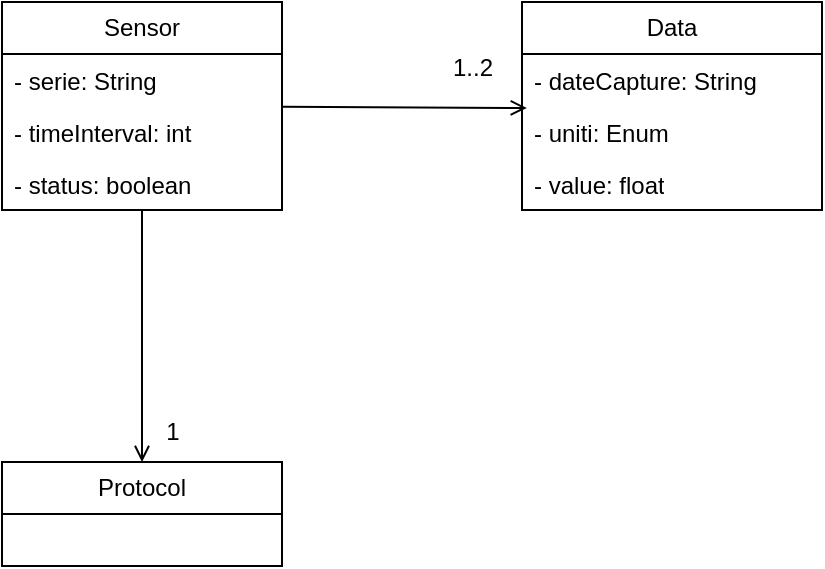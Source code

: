 <mxfile version="24.4.6" type="device" pages="3">
  <diagram name="Dominio" id="xJ_MT0gq0PF-rE7TgY-N">
    <mxGraphModel dx="637" dy="376" grid="1" gridSize="10" guides="1" tooltips="1" connect="1" arrows="1" fold="1" page="1" pageScale="1" pageWidth="827" pageHeight="1169" math="0" shadow="0">
      <root>
        <mxCell id="0" />
        <mxCell id="1" parent="0" />
        <mxCell id="TQ5ZfLsz_dI8CPWpoYtN-16" style="rounded=0;orthogonalLoop=1;jettySize=auto;html=1;entryX=0.016;entryY=1.038;entryDx=0;entryDy=0;entryPerimeter=0;endArrow=open;endFill=0;" parent="1" source="TQ5ZfLsz_dI8CPWpoYtN-1" target="TQ5ZfLsz_dI8CPWpoYtN-10" edge="1">
          <mxGeometry relative="1" as="geometry">
            <mxPoint x="550" y="542" as="targetPoint" />
          </mxGeometry>
        </mxCell>
        <mxCell id="TQ5ZfLsz_dI8CPWpoYtN-17" style="edgeStyle=orthogonalEdgeStyle;rounded=0;orthogonalLoop=1;jettySize=auto;html=1;endArrow=open;endFill=0;" parent="1" source="TQ5ZfLsz_dI8CPWpoYtN-1" target="TQ5ZfLsz_dI8CPWpoYtN-5" edge="1">
          <mxGeometry relative="1" as="geometry" />
        </mxCell>
        <mxCell id="TQ5ZfLsz_dI8CPWpoYtN-1" value="Sensor" style="swimlane;fontStyle=0;childLayout=stackLayout;horizontal=1;startSize=26;fillColor=none;horizontalStack=0;resizeParent=1;resizeParentMax=0;resizeLast=0;collapsible=1;marginBottom=0;whiteSpace=wrap;html=1;" parent="1" vertex="1">
          <mxGeometry x="300" y="490" width="140" height="104" as="geometry" />
        </mxCell>
        <mxCell id="TQ5ZfLsz_dI8CPWpoYtN-2" value="- serie: String" style="text;strokeColor=none;fillColor=none;align=left;verticalAlign=top;spacingLeft=4;spacingRight=4;overflow=hidden;rotatable=0;points=[[0,0.5],[1,0.5]];portConstraint=eastwest;whiteSpace=wrap;html=1;" parent="TQ5ZfLsz_dI8CPWpoYtN-1" vertex="1">
          <mxGeometry y="26" width="140" height="26" as="geometry" />
        </mxCell>
        <mxCell id="TQ5ZfLsz_dI8CPWpoYtN-3" value="- timeInterval: int" style="text;strokeColor=none;fillColor=none;align=left;verticalAlign=top;spacingLeft=4;spacingRight=4;overflow=hidden;rotatable=0;points=[[0,0.5],[1,0.5]];portConstraint=eastwest;whiteSpace=wrap;html=1;" parent="TQ5ZfLsz_dI8CPWpoYtN-1" vertex="1">
          <mxGeometry y="52" width="140" height="26" as="geometry" />
        </mxCell>
        <mxCell id="TQ5ZfLsz_dI8CPWpoYtN-4" value="- status: boolean" style="text;strokeColor=none;fillColor=none;align=left;verticalAlign=top;spacingLeft=4;spacingRight=4;overflow=hidden;rotatable=0;points=[[0,0.5],[1,0.5]];portConstraint=eastwest;whiteSpace=wrap;html=1;" parent="TQ5ZfLsz_dI8CPWpoYtN-1" vertex="1">
          <mxGeometry y="78" width="140" height="26" as="geometry" />
        </mxCell>
        <mxCell id="TQ5ZfLsz_dI8CPWpoYtN-5" value="Protocol" style="swimlane;fontStyle=0;childLayout=stackLayout;horizontal=1;startSize=26;fillColor=none;horizontalStack=0;resizeParent=1;resizeParentMax=0;resizeLast=0;collapsible=1;marginBottom=0;whiteSpace=wrap;html=1;" parent="1" vertex="1">
          <mxGeometry x="300" y="720" width="140" height="52" as="geometry" />
        </mxCell>
        <mxCell id="TQ5ZfLsz_dI8CPWpoYtN-9" value="Data" style="swimlane;fontStyle=0;childLayout=stackLayout;horizontal=1;startSize=26;fillColor=none;horizontalStack=0;resizeParent=1;resizeParentMax=0;resizeLast=0;collapsible=1;marginBottom=0;whiteSpace=wrap;html=1;" parent="1" vertex="1">
          <mxGeometry x="560" y="490" width="150" height="104" as="geometry" />
        </mxCell>
        <mxCell id="TQ5ZfLsz_dI8CPWpoYtN-10" value="- dateCapture: String" style="text;strokeColor=none;fillColor=none;align=left;verticalAlign=top;spacingLeft=4;spacingRight=4;overflow=hidden;rotatable=0;points=[[0,0.5],[1,0.5]];portConstraint=eastwest;whiteSpace=wrap;html=1;" parent="TQ5ZfLsz_dI8CPWpoYtN-9" vertex="1">
          <mxGeometry y="26" width="150" height="26" as="geometry" />
        </mxCell>
        <mxCell id="TQ5ZfLsz_dI8CPWpoYtN-14" value="- uniti: Enum" style="text;strokeColor=none;fillColor=none;align=left;verticalAlign=top;spacingLeft=4;spacingRight=4;overflow=hidden;rotatable=0;points=[[0,0.5],[1,0.5]];portConstraint=eastwest;whiteSpace=wrap;html=1;" parent="TQ5ZfLsz_dI8CPWpoYtN-9" vertex="1">
          <mxGeometry y="52" width="150" height="26" as="geometry" />
        </mxCell>
        <mxCell id="TQ5ZfLsz_dI8CPWpoYtN-15" value="- value: float" style="text;strokeColor=none;fillColor=none;align=left;verticalAlign=top;spacingLeft=4;spacingRight=4;overflow=hidden;rotatable=0;points=[[0,0.5],[1,0.5]];portConstraint=eastwest;whiteSpace=wrap;html=1;" parent="TQ5ZfLsz_dI8CPWpoYtN-9" vertex="1">
          <mxGeometry y="78" width="150" height="26" as="geometry" />
        </mxCell>
        <mxCell id="TQ5ZfLsz_dI8CPWpoYtN-18" value="1" style="text;html=1;align=center;verticalAlign=middle;resizable=0;points=[];autosize=1;strokeColor=none;fillColor=none;" parent="1" vertex="1">
          <mxGeometry x="370" y="690" width="30" height="30" as="geometry" />
        </mxCell>
        <mxCell id="TQ5ZfLsz_dI8CPWpoYtN-19" value="1..2" style="text;html=1;align=center;verticalAlign=middle;resizable=0;points=[];autosize=1;strokeColor=none;fillColor=none;" parent="1" vertex="1">
          <mxGeometry x="515" y="508" width="40" height="30" as="geometry" />
        </mxCell>
      </root>
    </mxGraphModel>
  </diagram>
  <diagram id="Y6XMUrwMs4iwiCs_88aL" name="Clases">
    <mxGraphModel dx="1755" dy="548" grid="1" gridSize="10" guides="1" tooltips="1" connect="1" arrows="1" fold="1" page="1" pageScale="1" pageWidth="827" pageHeight="1169" math="0" shadow="0">
      <root>
        <mxCell id="0" />
        <mxCell id="1" parent="0" />
        <mxCell id="RAurnwThioDYuHhQq48W-13" style="edgeStyle=orthogonalEdgeStyle;rounded=0;orthogonalLoop=1;jettySize=auto;html=1;endArrow=open;endFill=0;" parent="1" source="v_yqBw2sM5gKC2Q8cEmL-1" target="FXPR6dYvWHIHGSVxtTW--1" edge="1">
          <mxGeometry relative="1" as="geometry" />
        </mxCell>
        <mxCell id="-fXIbonlNuqo3lVU0w2J-3" style="edgeStyle=orthogonalEdgeStyle;rounded=0;orthogonalLoop=1;jettySize=auto;html=1;entryX=1;entryY=0.5;entryDx=0;entryDy=0;endArrow=open;endFill=0;" parent="1" source="v_yqBw2sM5gKC2Q8cEmL-1" target="-fXIbonlNuqo3lVU0w2J-1" edge="1">
          <mxGeometry relative="1" as="geometry" />
        </mxCell>
        <mxCell id="v_yqBw2sM5gKC2Q8cEmL-1" value="&amp;lt;&amp;lt;abstract&amp;gt;&amp;gt;&lt;div&gt;Sensor&lt;/div&gt;" style="swimlane;fontStyle=1;align=center;verticalAlign=top;childLayout=stackLayout;horizontal=1;startSize=38;horizontalStack=0;resizeParent=1;resizeParentMax=0;resizeLast=0;collapsible=1;marginBottom=0;whiteSpace=wrap;html=1;" parent="1" vertex="1">
          <mxGeometry x="460" y="467" width="160" height="176" as="geometry" />
        </mxCell>
        <mxCell id="v_yqBw2sM5gKC2Q8cEmL-2" value="- serie: String" style="text;strokeColor=none;fillColor=none;align=left;verticalAlign=top;spacingLeft=4;spacingRight=4;overflow=hidden;rotatable=0;points=[[0,0.5],[1,0.5]];portConstraint=eastwest;whiteSpace=wrap;html=1;" parent="v_yqBw2sM5gKC2Q8cEmL-1" vertex="1">
          <mxGeometry y="38" width="160" height="26" as="geometry" />
        </mxCell>
        <mxCell id="tvZhqrbC-Qi57j4I4gda-1" value="- timeInterval: int" style="text;strokeColor=none;fillColor=none;align=left;verticalAlign=top;spacingLeft=4;spacingRight=4;overflow=hidden;rotatable=0;points=[[0,0.5],[1,0.5]];portConstraint=eastwest;whiteSpace=wrap;html=1;" parent="v_yqBw2sM5gKC2Q8cEmL-1" vertex="1">
          <mxGeometry y="64" width="160" height="26" as="geometry" />
        </mxCell>
        <mxCell id="nxRO3_fPO_9IWbBdTeOf-1" value="- status: boolean" style="text;strokeColor=none;fillColor=none;align=left;verticalAlign=top;spacingLeft=4;spacingRight=4;overflow=hidden;rotatable=0;points=[[0,0.5],[1,0.5]];portConstraint=eastwest;whiteSpace=wrap;html=1;" parent="v_yqBw2sM5gKC2Q8cEmL-1" vertex="1">
          <mxGeometry y="90" width="160" height="26" as="geometry" />
        </mxCell>
        <mxCell id="v_yqBw2sM5gKC2Q8cEmL-3" value="" style="line;strokeWidth=1;fillColor=none;align=left;verticalAlign=middle;spacingTop=-1;spacingLeft=3;spacingRight=3;rotatable=0;labelPosition=right;points=[];portConstraint=eastwest;strokeColor=inherit;" parent="v_yqBw2sM5gKC2Q8cEmL-1" vertex="1">
          <mxGeometry y="116" width="160" height="8" as="geometry" />
        </mxCell>
        <mxCell id="v_yqBw2sM5gKC2Q8cEmL-4" value="+ startSensor(): void" style="text;strokeColor=none;fillColor=none;align=left;verticalAlign=top;spacingLeft=4;spacingRight=4;overflow=hidden;rotatable=0;points=[[0,0.5],[1,0.5]];portConstraint=eastwest;whiteSpace=wrap;html=1;" parent="v_yqBw2sM5gKC2Q8cEmL-1" vertex="1">
          <mxGeometry y="124" width="160" height="26" as="geometry" />
        </mxCell>
        <mxCell id="V0uQyiqqhUDQmjuTL-h0-2" value="+ stopSensor(): void" style="text;strokeColor=none;fillColor=none;align=left;verticalAlign=top;spacingLeft=4;spacingRight=4;overflow=hidden;rotatable=0;points=[[0,0.5],[1,0.5]];portConstraint=eastwest;whiteSpace=wrap;html=1;" parent="v_yqBw2sM5gKC2Q8cEmL-1" vertex="1">
          <mxGeometry y="150" width="160" height="26" as="geometry" />
        </mxCell>
        <mxCell id="FXPR6dYvWHIHGSVxtTW--1" value="&amp;lt;&amp;lt;interface&amp;gt;&amp;gt;&lt;br&gt;DataSen" style="swimlane;fontStyle=0;childLayout=stackLayout;horizontal=1;startSize=40;fillColor=none;horizontalStack=0;resizeParent=1;resizeParentMax=0;resizeLast=0;collapsible=1;marginBottom=0;whiteSpace=wrap;html=1;" parent="1" vertex="1">
          <mxGeometry x="470" y="720" width="140" height="66" as="geometry" />
        </mxCell>
        <mxCell id="FXPR6dYvWHIHGSVxtTW--2" value="+ sense(): void" style="text;strokeColor=none;fillColor=none;align=left;verticalAlign=top;spacingLeft=4;spacingRight=4;overflow=hidden;rotatable=0;points=[[0,0.5],[1,0.5]];portConstraint=eastwest;whiteSpace=wrap;html=1;" parent="FXPR6dYvWHIHGSVxtTW--1" vertex="1">
          <mxGeometry y="40" width="140" height="26" as="geometry" />
        </mxCell>
        <mxCell id="RAurnwThioDYuHhQq48W-1" value="HumidityData" style="swimlane;fontStyle=1;align=center;verticalAlign=top;childLayout=stackLayout;horizontal=1;startSize=26;horizontalStack=0;resizeParent=1;resizeParentMax=0;resizeLast=0;collapsible=1;marginBottom=0;whiteSpace=wrap;html=1;" parent="1" vertex="1">
          <mxGeometry x="334" y="880" width="160" height="112" as="geometry" />
        </mxCell>
        <mxCell id="RAurnwThioDYuHhQq48W-2" value="- dateCapture: String" style="text;strokeColor=none;fillColor=none;align=left;verticalAlign=top;spacingLeft=4;spacingRight=4;overflow=hidden;rotatable=0;points=[[0,0.5],[1,0.5]];portConstraint=eastwest;whiteSpace=wrap;html=1;" parent="RAurnwThioDYuHhQq48W-1" vertex="1">
          <mxGeometry y="26" width="160" height="26" as="geometry" />
        </mxCell>
        <mxCell id="wKPPxSYiywM9God0xpAm-1" value="- uniti: Enum" style="text;strokeColor=none;fillColor=none;align=left;verticalAlign=top;spacingLeft=4;spacingRight=4;overflow=hidden;rotatable=0;points=[[0,0.5],[1,0.5]];portConstraint=eastwest;whiteSpace=wrap;html=1;" parent="RAurnwThioDYuHhQq48W-1" vertex="1">
          <mxGeometry y="52" width="160" height="26" as="geometry" />
        </mxCell>
        <mxCell id="6NTiJqWXNJ87_745M2a8-1" value="- value: float" style="text;strokeColor=none;fillColor=none;align=left;verticalAlign=top;spacingLeft=4;spacingRight=4;overflow=hidden;rotatable=0;points=[[0,0.5],[1,0.5]];portConstraint=eastwest;whiteSpace=wrap;html=1;" parent="RAurnwThioDYuHhQq48W-1" vertex="1">
          <mxGeometry y="78" width="160" height="26" as="geometry" />
        </mxCell>
        <mxCell id="RAurnwThioDYuHhQq48W-3" value="" style="line;strokeWidth=1;fillColor=none;align=left;verticalAlign=middle;spacingTop=-1;spacingLeft=3;spacingRight=3;rotatable=0;labelPosition=right;points=[];portConstraint=eastwest;strokeColor=inherit;" parent="RAurnwThioDYuHhQq48W-1" vertex="1">
          <mxGeometry y="104" width="160" height="8" as="geometry" />
        </mxCell>
        <mxCell id="RAurnwThioDYuHhQq48W-5" value="TemperatureData" style="swimlane;fontStyle=1;align=center;verticalAlign=top;childLayout=stackLayout;horizontal=1;startSize=26;horizontalStack=0;resizeParent=1;resizeParentMax=0;resizeLast=0;collapsible=1;marginBottom=0;whiteSpace=wrap;html=1;" parent="1" vertex="1">
          <mxGeometry x="570" y="880" width="160" height="112" as="geometry" />
        </mxCell>
        <mxCell id="RAurnwThioDYuHhQq48W-6" value="- dateCapture: String" style="text;strokeColor=none;fillColor=none;align=left;verticalAlign=top;spacingLeft=4;spacingRight=4;overflow=hidden;rotatable=0;points=[[0,0.5],[1,0.5]];portConstraint=eastwest;whiteSpace=wrap;html=1;" parent="RAurnwThioDYuHhQq48W-5" vertex="1">
          <mxGeometry y="26" width="160" height="26" as="geometry" />
        </mxCell>
        <mxCell id="6NTiJqWXNJ87_745M2a8-2" value="- uniti: Enum" style="text;strokeColor=none;fillColor=none;align=left;verticalAlign=top;spacingLeft=4;spacingRight=4;overflow=hidden;rotatable=0;points=[[0,0.5],[1,0.5]];portConstraint=eastwest;whiteSpace=wrap;html=1;" parent="RAurnwThioDYuHhQq48W-5" vertex="1">
          <mxGeometry y="52" width="160" height="26" as="geometry" />
        </mxCell>
        <mxCell id="6NTiJqWXNJ87_745M2a8-3" value="- value: float" style="text;strokeColor=none;fillColor=none;align=left;verticalAlign=top;spacingLeft=4;spacingRight=4;overflow=hidden;rotatable=0;points=[[0,0.5],[1,0.5]];portConstraint=eastwest;whiteSpace=wrap;html=1;" parent="RAurnwThioDYuHhQq48W-5" vertex="1">
          <mxGeometry y="78" width="160" height="26" as="geometry" />
        </mxCell>
        <mxCell id="RAurnwThioDYuHhQq48W-7" value="" style="line;strokeWidth=1;fillColor=none;align=left;verticalAlign=middle;spacingTop=-1;spacingLeft=3;spacingRight=3;rotatable=0;labelPosition=right;points=[];portConstraint=eastwest;strokeColor=inherit;" parent="RAurnwThioDYuHhQq48W-5" vertex="1">
          <mxGeometry y="104" width="160" height="8" as="geometry" />
        </mxCell>
        <mxCell id="RAurnwThioDYuHhQq48W-10" value="" style="endArrow=block;dashed=1;endFill=0;endSize=12;html=1;rounded=0;exitX=0.5;exitY=0;exitDx=0;exitDy=0;entryX=0.511;entryY=0.962;entryDx=0;entryDy=0;entryPerimeter=0;edgeStyle=orthogonalEdgeStyle;" parent="1" source="RAurnwThioDYuHhQq48W-1" target="FXPR6dYvWHIHGSVxtTW--2" edge="1">
          <mxGeometry width="160" relative="1" as="geometry">
            <mxPoint x="400" y="879" as="sourcePoint" />
            <mxPoint x="529" y="800" as="targetPoint" />
            <Array as="points">
              <mxPoint x="414" y="840" />
              <mxPoint x="542" y="840" />
            </Array>
          </mxGeometry>
        </mxCell>
        <mxCell id="RAurnwThioDYuHhQq48W-12" value="" style="endArrow=block;dashed=1;endFill=0;endSize=12;html=1;rounded=0;exitX=0.5;exitY=0;exitDx=0;exitDy=0;entryX=0.517;entryY=0.982;entryDx=0;entryDy=0;entryPerimeter=0;edgeStyle=orthogonalEdgeStyle;" parent="1" source="RAurnwThioDYuHhQq48W-5" target="FXPR6dYvWHIHGSVxtTW--2" edge="1">
          <mxGeometry width="160" relative="1" as="geometry">
            <mxPoint x="390" y="900" as="sourcePoint" />
            <mxPoint x="552" y="805" as="targetPoint" />
            <Array as="points">
              <mxPoint x="650" y="840" />
              <mxPoint x="542" y="840" />
            </Array>
          </mxGeometry>
        </mxCell>
        <mxCell id="RAurnwThioDYuHhQq48W-14" value="1 .. 2" style="text;html=1;align=center;verticalAlign=middle;resizable=0;points=[];autosize=1;strokeColor=none;fillColor=none;" parent="1" vertex="1">
          <mxGeometry x="535" y="690" width="50" height="30" as="geometry" />
        </mxCell>
        <mxCell id="-fXIbonlNuqo3lVU0w2J-1" value="&amp;lt;&amp;lt;interface&amp;gt;&amp;gt;&lt;br&gt;Protocol" style="swimlane;fontStyle=0;childLayout=stackLayout;horizontal=1;startSize=40;fillColor=none;horizontalStack=0;resizeParent=1;resizeParentMax=0;resizeLast=0;collapsible=1;marginBottom=0;whiteSpace=wrap;html=1;" parent="1" vertex="1">
          <mxGeometry x="220" y="490" width="160" height="130" as="geometry" />
        </mxCell>
        <mxCell id="v2k2i_bDr9ahXCsCKe__-5" value="+ connect(): void" style="text;strokeColor=none;fillColor=none;align=left;verticalAlign=top;spacingLeft=4;spacingRight=4;overflow=hidden;rotatable=0;points=[[0,0.5],[1,0.5]];portConstraint=eastwest;whiteSpace=wrap;html=1;" parent="-fXIbonlNuqo3lVU0w2J-1" vertex="1">
          <mxGeometry y="40" width="160" height="26" as="geometry" />
        </mxCell>
        <mxCell id="v2k2i_bDr9ahXCsCKe__-9" value="+ disconnect(): void" style="text;strokeColor=none;fillColor=none;align=left;verticalAlign=top;spacingLeft=4;spacingRight=4;overflow=hidden;rotatable=0;points=[[0,0.5],[1,0.5]];portConstraint=eastwest;whiteSpace=wrap;html=1;" parent="-fXIbonlNuqo3lVU0w2J-1" vertex="1">
          <mxGeometry y="66" width="160" height="26" as="geometry" />
        </mxCell>
        <mxCell id="-fXIbonlNuqo3lVU0w2J-2" value="+ publish(String message): void" style="text;strokeColor=none;fillColor=none;align=left;verticalAlign=top;spacingLeft=4;spacingRight=4;overflow=hidden;rotatable=0;points=[[0,0.5],[1,0.5]];portConstraint=eastwest;whiteSpace=wrap;html=1;" parent="-fXIbonlNuqo3lVU0w2J-1" vertex="1">
          <mxGeometry y="92" width="160" height="38" as="geometry" />
        </mxCell>
        <mxCell id="-fXIbonlNuqo3lVU0w2J-4" value="1" style="text;html=1;align=center;verticalAlign=middle;resizable=0;points=[];autosize=1;strokeColor=none;fillColor=none;" parent="1" vertex="1">
          <mxGeometry x="385" y="522" width="30" height="30" as="geometry" />
        </mxCell>
        <mxCell id="-fXIbonlNuqo3lVU0w2J-5" value="Coap" style="swimlane;fontStyle=1;align=center;verticalAlign=top;childLayout=stackLayout;horizontal=1;startSize=26;horizontalStack=0;resizeParent=1;resizeParentMax=0;resizeLast=0;collapsible=1;marginBottom=0;whiteSpace=wrap;html=1;" parent="1" vertex="1">
          <mxGeometry x="-50" y="488" width="160" height="34" as="geometry" />
        </mxCell>
        <mxCell id="-fXIbonlNuqo3lVU0w2J-7" value="" style="line;strokeWidth=1;fillColor=none;align=left;verticalAlign=middle;spacingTop=-1;spacingLeft=3;spacingRight=3;rotatable=0;labelPosition=right;points=[];portConstraint=eastwest;strokeColor=inherit;" parent="-fXIbonlNuqo3lVU0w2J-5" vertex="1">
          <mxGeometry y="26" width="160" height="8" as="geometry" />
        </mxCell>
        <mxCell id="-fXIbonlNuqo3lVU0w2J-9" value="Mqqt" style="swimlane;fontStyle=1;align=center;verticalAlign=top;childLayout=stackLayout;horizontal=1;startSize=26;horizontalStack=0;resizeParent=1;resizeParentMax=0;resizeLast=0;collapsible=1;marginBottom=0;whiteSpace=wrap;html=1;" parent="1" vertex="1">
          <mxGeometry x="-50" y="600" width="160" height="34" as="geometry" />
        </mxCell>
        <mxCell id="-fXIbonlNuqo3lVU0w2J-11" value="" style="line;strokeWidth=1;fillColor=none;align=left;verticalAlign=middle;spacingTop=-1;spacingLeft=3;spacingRight=3;rotatable=0;labelPosition=right;points=[];portConstraint=eastwest;strokeColor=inherit;" parent="-fXIbonlNuqo3lVU0w2J-9" vertex="1">
          <mxGeometry y="26" width="160" height="8" as="geometry" />
        </mxCell>
        <mxCell id="-fXIbonlNuqo3lVU0w2J-17" value="" style="endArrow=block;dashed=1;endFill=0;endSize=12;html=1;rounded=0;exitX=1;exitY=0.5;exitDx=0;exitDy=0;entryX=0;entryY=0.5;entryDx=0;entryDy=0;edgeStyle=orthogonalEdgeStyle;" parent="1" source="-fXIbonlNuqo3lVU0w2J-5" target="-fXIbonlNuqo3lVU0w2J-1" edge="1">
          <mxGeometry width="160" relative="1" as="geometry">
            <mxPoint x="110" y="440.0" as="sourcePoint" />
            <mxPoint x="340" y="480" as="targetPoint" />
          </mxGeometry>
        </mxCell>
        <mxCell id="-fXIbonlNuqo3lVU0w2J-18" value="" style="endArrow=block;dashed=1;endFill=0;endSize=12;html=1;rounded=0;exitX=1;exitY=0.5;exitDx=0;exitDy=0;entryX=0;entryY=0.5;entryDx=0;entryDy=0;edgeStyle=orthogonalEdgeStyle;" parent="1" source="-fXIbonlNuqo3lVU0w2J-9" target="-fXIbonlNuqo3lVU0w2J-1" edge="1">
          <mxGeometry width="160" relative="1" as="geometry">
            <mxPoint x="114.0" y="667.772" as="sourcePoint" />
            <mxPoint x="340" y="550" as="targetPoint" />
          </mxGeometry>
        </mxCell>
      </root>
    </mxGraphModel>
  </diagram>
  <diagram id="XzkMhR6TwWPmZ9jif7VL" name="Paqute">
    <mxGraphModel dx="4439" dy="2814" grid="1" gridSize="10" guides="1" tooltips="1" connect="1" arrows="1" fold="1" page="1" pageScale="1" pageWidth="827" pageHeight="1169" math="0" shadow="0">
      <root>
        <mxCell id="0" />
        <mxCell id="1" parent="0" />
        <mxCell id="uikzjk8PtzGZscrDGMEW-2" value="Simulador sensor" style="shape=folder;fontStyle=1;tabWidth=110;tabHeight=30;tabPosition=left;html=1;boundedLbl=1;labelInHeader=1;container=1;collapsible=0;recursiveResize=0;whiteSpace=wrap;" parent="1" vertex="1">
          <mxGeometry x="-1650" y="-700" width="1760" height="1240" as="geometry" />
        </mxCell>
        <mxCell id="CtVFgc02loauU_PoECda-33" value="sensor" style="shape=folder;fontStyle=1;tabWidth=110;tabHeight=30;tabPosition=left;html=1;boundedLbl=1;labelInHeader=1;container=1;collapsible=0;recursiveResize=0;whiteSpace=wrap;" parent="uikzjk8PtzGZscrDGMEW-2" vertex="1">
          <mxGeometry x="520" y="80" width="378" height="170" as="geometry" />
        </mxCell>
        <mxCell id="CtVFgc02loauU_PoECda-42" value="«class»&lt;br&gt;&lt;b&gt;Sensor&lt;/b&gt;" style="html=1;whiteSpace=wrap;" parent="CtVFgc02loauU_PoECda-33" vertex="1">
          <mxGeometry x="138" y="70" width="110" height="50" as="geometry" />
        </mxCell>
        <mxCell id="uikzjk8PtzGZscrDGMEW-4" value="dao" style="shape=folder;fontStyle=1;tabWidth=110;tabHeight=30;tabPosition=left;html=1;boundedLbl=1;labelInHeader=1;container=1;collapsible=0;recursiveResize=0;whiteSpace=wrap;" parent="uikzjk8PtzGZscrDGMEW-2" vertex="1">
          <mxGeometry x="80" y="90" width="270" height="310" as="geometry" />
        </mxCell>
        <mxCell id="uikzjk8PtzGZscrDGMEW-10" value="imp" style="shape=folder;fontStyle=1;tabWidth=110;tabHeight=30;tabPosition=left;html=1;boundedLbl=1;labelInHeader=1;container=1;collapsible=0;recursiveResize=0;whiteSpace=wrap;" parent="uikzjk8PtzGZscrDGMEW-4" vertex="1">
          <mxGeometry x="40" y="130" width="190" height="160" as="geometry" />
        </mxCell>
        <mxCell id="3bFm4ye1U9coqjT3m_5z-2" value="&lt;p style=&quot;margin:0px;margin-top:4px;text-align:center;&quot;&gt;&lt;b&gt;&amp;lt;&amp;lt;class&amp;gt;&amp;gt;&lt;/b&gt;&lt;/p&gt;&lt;p style=&quot;margin:0px;margin-top:4px;text-align:center;&quot;&gt;&lt;b&gt;SensorDAOImpl&lt;/b&gt;&lt;br&gt;&lt;/p&gt;&lt;hr size=&quot;1&quot; style=&quot;border-style:solid;&quot;&gt;&lt;div style=&quot;height:2px;&quot;&gt;&lt;/div&gt;" style="verticalAlign=top;align=left;overflow=fill;html=1;whiteSpace=wrap;" parent="uikzjk8PtzGZscrDGMEW-10" vertex="1">
          <mxGeometry x="25" y="70" width="140" height="60" as="geometry" />
        </mxCell>
        <mxCell id="uikzjk8PtzGZscrDGMEW-11" value="«interface»&lt;br&gt;&lt;b&gt;SesnsorDAO&lt;/b&gt;" style="html=1;whiteSpace=wrap;" parent="uikzjk8PtzGZscrDGMEW-4" vertex="1">
          <mxGeometry x="80" y="60" width="110" height="50" as="geometry" />
        </mxCell>
        <mxCell id="3bFm4ye1U9coqjT3m_5z-4" value="" style="endArrow=block;dashed=1;endFill=0;endSize=12;html=1;rounded=0;entryX=0.5;entryY=1;entryDx=0;entryDy=0;exitX=0.5;exitY=0;exitDx=0;exitDy=0;" parent="uikzjk8PtzGZscrDGMEW-4" source="3bFm4ye1U9coqjT3m_5z-2" target="uikzjk8PtzGZscrDGMEW-11" edge="1">
          <mxGeometry width="160" relative="1" as="geometry">
            <mxPoint x="10" y="200" as="sourcePoint" />
            <mxPoint x="170" y="200" as="targetPoint" />
          </mxGeometry>
        </mxCell>
        <mxCell id="0U1884G8wUDFR4FBBAWv-1" style="edgeStyle=orthogonalEdgeStyle;rounded=0;orthogonalLoop=1;jettySize=auto;html=1;" parent="uikzjk8PtzGZscrDGMEW-2" source="uikzjk8PtzGZscrDGMEW-11" target="CtVFgc02loauU_PoECda-42" edge="1">
          <mxGeometry relative="1" as="geometry" />
        </mxCell>
        <mxCell id="CtVFgc02loauU_PoECda-12" value="Protocol" style="shape=folder;fontStyle=1;tabWidth=110;tabHeight=30;tabPosition=left;html=1;boundedLbl=1;labelInHeader=1;container=1;collapsible=0;recursiveResize=0;whiteSpace=wrap;" parent="uikzjk8PtzGZscrDGMEW-2" vertex="1">
          <mxGeometry x="283" y="540" width="640" height="330" as="geometry" />
        </mxCell>
        <mxCell id="CtVFgc02loauU_PoECda-13" value="imp" style="shape=folder;fontStyle=1;tabWidth=110;tabHeight=30;tabPosition=left;html=1;boundedLbl=1;labelInHeader=1;container=1;collapsible=0;recursiveResize=0;whiteSpace=wrap;" parent="CtVFgc02loauU_PoECda-12" vertex="1">
          <mxGeometry x="16" y="130" width="350" height="170" as="geometry" />
        </mxCell>
        <mxCell id="CtVFgc02loauU_PoECda-14" value="&lt;p style=&quot;margin:0px;margin-top:4px;text-align:center;&quot;&gt;&lt;b&gt;&amp;lt;&amp;lt;class&amp;gt;&amp;gt;&lt;/b&gt;&lt;/p&gt;&lt;p style=&quot;margin:0px;margin-top:4px;text-align:center;&quot;&gt;&lt;b&gt;CoapProtocol&lt;/b&gt;&lt;br&gt;&lt;/p&gt;&lt;hr size=&quot;1&quot; style=&quot;border-style:solid;&quot;&gt;&lt;div style=&quot;height:2px;&quot;&gt;&lt;/div&gt;" style="verticalAlign=top;align=left;overflow=fill;html=1;whiteSpace=wrap;" parent="CtVFgc02loauU_PoECda-13" vertex="1">
          <mxGeometry x="25" y="70" width="140" height="60" as="geometry" />
        </mxCell>
        <mxCell id="CtVFgc02loauU_PoECda-15" value="&lt;p style=&quot;margin:0px;margin-top:4px;text-align:center;&quot;&gt;&lt;b&gt;&amp;lt;&amp;lt;class&amp;gt;&amp;gt;&lt;/b&gt;&lt;/p&gt;&lt;p style=&quot;margin:0px;margin-top:4px;text-align:center;&quot;&gt;&lt;b&gt;MqttProtocol&lt;/b&gt;&lt;br&gt;&lt;/p&gt;&lt;hr size=&quot;1&quot; style=&quot;border-style:solid;&quot;&gt;&lt;div style=&quot;height:2px;&quot;&gt;&lt;/div&gt;" style="verticalAlign=top;align=left;overflow=fill;html=1;whiteSpace=wrap;" parent="CtVFgc02loauU_PoECda-13" vertex="1">
          <mxGeometry x="190" y="70" width="140" height="60" as="geometry" />
        </mxCell>
        <mxCell id="CtVFgc02loauU_PoECda-21" value="«interface»&lt;br&gt;&lt;b&gt;Protocol&lt;/b&gt;" style="html=1;whiteSpace=wrap;" parent="CtVFgc02loauU_PoECda-12" vertex="1">
          <mxGeometry x="138" y="70" width="110" height="50" as="geometry" />
        </mxCell>
        <mxCell id="CtVFgc02loauU_PoECda-22" value="" style="endArrow=block;dashed=1;endFill=0;endSize=12;html=1;rounded=0;exitX=0.5;exitY=0;exitDx=0;exitDy=0;entryX=0.25;entryY=1;entryDx=0;entryDy=0;" parent="CtVFgc02loauU_PoECda-12" source="CtVFgc02loauU_PoECda-14" target="CtVFgc02loauU_PoECda-21" edge="1">
          <mxGeometry width="160" relative="1" as="geometry">
            <mxPoint x="98" y="180" as="sourcePoint" />
            <mxPoint x="258" y="180" as="targetPoint" />
          </mxGeometry>
        </mxCell>
        <mxCell id="CtVFgc02loauU_PoECda-23" value="" style="endArrow=block;dashed=1;endFill=0;endSize=12;html=1;rounded=0;exitX=0.5;exitY=0;exitDx=0;exitDy=0;entryX=0.75;entryY=1;entryDx=0;entryDy=0;" parent="CtVFgc02loauU_PoECda-12" source="CtVFgc02loauU_PoECda-15" target="CtVFgc02loauU_PoECda-21" edge="1">
          <mxGeometry width="160" relative="1" as="geometry">
            <mxPoint x="121" y="210" as="sourcePoint" />
            <mxPoint x="176" y="130" as="targetPoint" />
          </mxGeometry>
        </mxCell>
        <mxCell id="CtVFgc02loauU_PoECda-24" value="factory" style="shape=folder;fontStyle=1;tabWidth=110;tabHeight=30;tabPosition=left;html=1;boundedLbl=1;labelInHeader=1;container=1;collapsible=0;recursiveResize=0;whiteSpace=wrap;" parent="CtVFgc02loauU_PoECda-12" vertex="1">
          <mxGeometry x="400" y="127.5" width="200" height="172.5" as="geometry" />
        </mxCell>
        <mxCell id="CtVFgc02loauU_PoECda-32" value="&lt;p style=&quot;margin:0px;margin-top:4px;text-align:center;&quot;&gt;&lt;b&gt;&amp;lt;&amp;lt;class&amp;gt;&amp;gt;&lt;/b&gt;&lt;/p&gt;&lt;p style=&quot;margin:0px;margin-top:4px;text-align:center;&quot;&gt;&lt;b&gt;ProtocolFactory&lt;/b&gt;&lt;br&gt;&lt;/p&gt;&lt;hr size=&quot;1&quot; style=&quot;border-style:solid;&quot;&gt;&lt;div style=&quot;height:2px;&quot;&gt;&lt;/div&gt;" style="verticalAlign=top;align=left;overflow=fill;html=1;whiteSpace=wrap;" parent="CtVFgc02loauU_PoECda-24" vertex="1">
          <mxGeometry x="30" y="72.5" width="140" height="60" as="geometry" />
        </mxCell>
        <mxCell id="0U1884G8wUDFR4FBBAWv-4" style="edgeStyle=orthogonalEdgeStyle;rounded=0;orthogonalLoop=1;jettySize=auto;html=1;entryX=0;entryY=0;entryDx=350;entryDy=100;entryPerimeter=0;" parent="CtVFgc02loauU_PoECda-12" source="CtVFgc02loauU_PoECda-32" target="CtVFgc02loauU_PoECda-13" edge="1">
          <mxGeometry relative="1" as="geometry" />
        </mxCell>
        <mxCell id="0U1884G8wUDFR4FBBAWv-5" style="edgeStyle=orthogonalEdgeStyle;rounded=0;orthogonalLoop=1;jettySize=auto;html=1;entryX=1;entryY=0.5;entryDx=0;entryDy=0;" parent="CtVFgc02loauU_PoECda-12" source="CtVFgc02loauU_PoECda-32" target="CtVFgc02loauU_PoECda-21" edge="1">
          <mxGeometry relative="1" as="geometry">
            <Array as="points">
              <mxPoint x="381" y="230" />
              <mxPoint x="381" y="95" />
            </Array>
          </mxGeometry>
        </mxCell>
        <mxCell id="P_IPyl2cr-h56XToz2Ka-1" value="data" style="shape=folder;fontStyle=1;tabWidth=110;tabHeight=30;tabPosition=left;html=1;boundedLbl=1;labelInHeader=1;container=1;collapsible=0;recursiveResize=0;whiteSpace=wrap;" parent="uikzjk8PtzGZscrDGMEW-2" vertex="1">
          <mxGeometry x="1030" y="540" width="378" height="470" as="geometry" />
        </mxCell>
        <mxCell id="P_IPyl2cr-h56XToz2Ka-2" value="imp" style="shape=folder;fontStyle=1;tabWidth=110;tabHeight=30;tabPosition=left;html=1;boundedLbl=1;labelInHeader=1;container=1;collapsible=0;recursiveResize=0;whiteSpace=wrap;" parent="P_IPyl2cr-h56XToz2Ka-1" vertex="1">
          <mxGeometry x="16" y="130" width="350" height="320" as="geometry" />
        </mxCell>
        <mxCell id="P_IPyl2cr-h56XToz2Ka-3" value="&lt;p style=&quot;margin:0px;margin-top:4px;text-align:center;&quot;&gt;&lt;b&gt;&amp;lt;&amp;lt;class&amp;gt;&amp;gt;&lt;/b&gt;&lt;/p&gt;&lt;p style=&quot;margin:0px;margin-top:4px;text-align:center;&quot;&gt;&lt;b&gt;HumidityData&lt;/b&gt;&lt;br&gt;&lt;/p&gt;&lt;hr size=&quot;1&quot; style=&quot;border-style:solid;&quot;&gt;&lt;div style=&quot;height:2px;&quot;&gt;&lt;/div&gt;" style="verticalAlign=top;align=left;overflow=fill;html=1;whiteSpace=wrap;" parent="P_IPyl2cr-h56XToz2Ka-2" vertex="1">
          <mxGeometry x="25" y="70" width="140" height="60" as="geometry" />
        </mxCell>
        <mxCell id="P_IPyl2cr-h56XToz2Ka-6" value="&lt;p style=&quot;margin:0px;margin-top:4px;text-align:center;&quot;&gt;&lt;b&gt;&amp;lt;&amp;lt;class&amp;gt;&amp;gt;&lt;/b&gt;&lt;/p&gt;&lt;p style=&quot;margin:0px;margin-top:4px;text-align:center;&quot;&gt;&lt;b&gt;TemperatureData&lt;/b&gt;&lt;br&gt;&lt;/p&gt;&lt;hr size=&quot;1&quot; style=&quot;border-style:solid;&quot;&gt;&lt;div style=&quot;height:2px;&quot;&gt;&lt;/div&gt;" style="verticalAlign=top;align=left;overflow=fill;html=1;whiteSpace=wrap;" parent="P_IPyl2cr-h56XToz2Ka-2" vertex="1">
          <mxGeometry x="190" y="70" width="140" height="60" as="geometry" />
        </mxCell>
        <mxCell id="CtVFgc02loauU_PoECda-3" value="unit" style="shape=folder;fontStyle=1;tabWidth=110;tabHeight=30;tabPosition=left;html=1;boundedLbl=1;labelInHeader=1;container=1;collapsible=0;recursiveResize=0;whiteSpace=wrap;" parent="P_IPyl2cr-h56XToz2Ka-2" vertex="1">
          <mxGeometry x="12" y="140" width="328" height="160" as="geometry" />
        </mxCell>
        <mxCell id="CtVFgc02loauU_PoECda-7" value="&lt;p style=&quot;margin:0px;margin-top:4px;text-align:center;&quot;&gt;&lt;b&gt;&amp;lt;&amp;lt;enum&amp;gt;&amp;gt;&lt;/b&gt;&lt;/p&gt;&lt;p style=&quot;margin:0px;margin-top:4px;text-align:center;&quot;&gt;&lt;b&gt;HumidityUnit&lt;/b&gt;&lt;br&gt;&lt;/p&gt;&lt;hr size=&quot;1&quot; style=&quot;border-style:solid;&quot;&gt;&lt;div style=&quot;height:2px;&quot;&gt;&lt;/div&gt;" style="verticalAlign=top;align=left;overflow=fill;html=1;whiteSpace=wrap;" parent="CtVFgc02loauU_PoECda-3" vertex="1">
          <mxGeometry x="13" y="70" width="140" height="60" as="geometry" />
        </mxCell>
        <mxCell id="CtVFgc02loauU_PoECda-8" value="&lt;p style=&quot;margin:0px;margin-top:4px;text-align:center;&quot;&gt;&lt;b&gt;&amp;lt;&amp;lt;enum&amp;gt;&amp;gt;&lt;/b&gt;&lt;/p&gt;&lt;p style=&quot;margin:0px;margin-top:4px;text-align:center;&quot;&gt;&lt;b&gt;TemperatureUnit&lt;/b&gt;&lt;br&gt;&lt;/p&gt;&lt;hr size=&quot;1&quot; style=&quot;border-style:solid;&quot;&gt;&lt;div style=&quot;height:2px;&quot;&gt;&lt;/div&gt;" style="verticalAlign=top;align=left;overflow=fill;html=1;whiteSpace=wrap;" parent="CtVFgc02loauU_PoECda-3" vertex="1">
          <mxGeometry x="178" y="70" width="140" height="60" as="geometry" />
        </mxCell>
        <mxCell id="CtVFgc02loauU_PoECda-10" style="edgeStyle=orthogonalEdgeStyle;rounded=0;orthogonalLoop=1;jettySize=auto;html=1;entryX=0.5;entryY=1;entryDx=0;entryDy=0;endArrow=none;endFill=0;startArrow=classic;startFill=1;" parent="P_IPyl2cr-h56XToz2Ka-2" source="CtVFgc02loauU_PoECda-7" target="P_IPyl2cr-h56XToz2Ka-3" edge="1">
          <mxGeometry relative="1" as="geometry" />
        </mxCell>
        <mxCell id="CtVFgc02loauU_PoECda-11" style="edgeStyle=orthogonalEdgeStyle;rounded=0;orthogonalLoop=1;jettySize=auto;html=1;entryX=0.5;entryY=1;entryDx=0;entryDy=0;endArrow=none;endFill=0;startArrow=classic;startFill=1;" parent="P_IPyl2cr-h56XToz2Ka-2" source="CtVFgc02loauU_PoECda-8" target="P_IPyl2cr-h56XToz2Ka-6" edge="1">
          <mxGeometry relative="1" as="geometry" />
        </mxCell>
        <mxCell id="P_IPyl2cr-h56XToz2Ka-4" value="«interface»&lt;br&gt;&lt;b&gt;DataSen&lt;/b&gt;" style="html=1;whiteSpace=wrap;" parent="P_IPyl2cr-h56XToz2Ka-1" vertex="1">
          <mxGeometry x="138" y="70" width="110" height="50" as="geometry" />
        </mxCell>
        <mxCell id="CtVFgc02loauU_PoECda-1" value="" style="endArrow=block;dashed=1;endFill=0;endSize=12;html=1;rounded=0;exitX=0.5;exitY=0;exitDx=0;exitDy=0;entryX=0.25;entryY=1;entryDx=0;entryDy=0;" parent="P_IPyl2cr-h56XToz2Ka-1" source="P_IPyl2cr-h56XToz2Ka-3" target="P_IPyl2cr-h56XToz2Ka-4" edge="1">
          <mxGeometry width="160" relative="1" as="geometry">
            <mxPoint x="98" y="180" as="sourcePoint" />
            <mxPoint x="258" y="180" as="targetPoint" />
          </mxGeometry>
        </mxCell>
        <mxCell id="CtVFgc02loauU_PoECda-2" value="" style="endArrow=block;dashed=1;endFill=0;endSize=12;html=1;rounded=0;exitX=0.5;exitY=0;exitDx=0;exitDy=0;entryX=0.75;entryY=1;entryDx=0;entryDy=0;" parent="P_IPyl2cr-h56XToz2Ka-1" source="P_IPyl2cr-h56XToz2Ka-6" target="P_IPyl2cr-h56XToz2Ka-4" edge="1">
          <mxGeometry width="160" relative="1" as="geometry">
            <mxPoint x="121" y="210" as="sourcePoint" />
            <mxPoint x="176" y="130" as="targetPoint" />
          </mxGeometry>
        </mxCell>
        <mxCell id="0U1884G8wUDFR4FBBAWv-6" style="edgeStyle=orthogonalEdgeStyle;rounded=0;orthogonalLoop=1;jettySize=auto;html=1;" parent="uikzjk8PtzGZscrDGMEW-2" source="CtVFgc02loauU_PoECda-42" edge="1">
          <mxGeometry relative="1" as="geometry">
            <mxPoint x="476" y="610" as="targetPoint" />
            <Array as="points">
              <mxPoint x="476" y="175" />
            </Array>
          </mxGeometry>
        </mxCell>
        <mxCell id="0U1884G8wUDFR4FBBAWv-7" style="edgeStyle=orthogonalEdgeStyle;rounded=0;orthogonalLoop=1;jettySize=auto;html=1;entryX=0.5;entryY=0;entryDx=0;entryDy=0;" parent="uikzjk8PtzGZscrDGMEW-2" source="CtVFgc02loauU_PoECda-42" target="P_IPyl2cr-h56XToz2Ka-4" edge="1">
          <mxGeometry relative="1" as="geometry">
            <Array as="points">
              <mxPoint x="1223" y="175" />
            </Array>
          </mxGeometry>
        </mxCell>
        <mxCell id="CtVFgc02loauU_PoECda-47" value="utils" style="shape=folder;fontStyle=1;tabWidth=110;tabHeight=30;tabPosition=left;html=1;boundedLbl=1;labelInHeader=1;container=1;collapsible=0;recursiveResize=0;whiteSpace=wrap;" parent="uikzjk8PtzGZscrDGMEW-2" vertex="1">
          <mxGeometry x="940" y="235" width="200" height="165" as="geometry" />
        </mxCell>
        <mxCell id="CtVFgc02loauU_PoECda-49" value="&lt;p style=&quot;margin:0px;margin-top:4px;text-align:center;&quot;&gt;&lt;b&gt;&amp;lt;&amp;lt;class&amp;gt;&amp;gt;&lt;/b&gt;&lt;/p&gt;&lt;p style=&quot;margin:0px;margin-top:4px;text-align:center;&quot;&gt;&lt;b&gt;MapperToJson&lt;/b&gt;&lt;br&gt;&lt;/p&gt;&lt;hr size=&quot;1&quot; style=&quot;border-style:solid;&quot;&gt;&lt;div style=&quot;height:2px;&quot;&gt;&lt;/div&gt;" style="verticalAlign=top;align=left;overflow=fill;html=1;whiteSpace=wrap;" parent="CtVFgc02loauU_PoECda-47" vertex="1">
          <mxGeometry x="30" y="60" width="140" height="60" as="geometry" />
        </mxCell>
        <mxCell id="0U1884G8wUDFR4FBBAWv-8" style="edgeStyle=orthogonalEdgeStyle;rounded=0;orthogonalLoop=1;jettySize=auto;html=1;" parent="uikzjk8PtzGZscrDGMEW-2" source="CtVFgc02loauU_PoECda-42" target="CtVFgc02loauU_PoECda-49" edge="1">
          <mxGeometry relative="1" as="geometry" />
        </mxCell>
        <mxCell id="k59_4ecCfSjGqOIqeRz4-1" value="view" style="shape=folder;fontStyle=1;tabWidth=110;tabHeight=30;tabPosition=left;html=1;boundedLbl=1;labelInHeader=1;container=1;collapsible=0;recursiveResize=0;whiteSpace=wrap;" parent="uikzjk8PtzGZscrDGMEW-2" vertex="1">
          <mxGeometry x="503" y="1020" width="200" height="150" as="geometry" />
        </mxCell>
        <mxCell id="k59_4ecCfSjGqOIqeRz4-2" value="&lt;p style=&quot;margin:0px;margin-top:4px;text-align:center;&quot;&gt;&lt;b&gt;&amp;lt;&amp;lt;class&amp;gt;&amp;gt;&lt;/b&gt;&lt;/p&gt;&lt;p style=&quot;margin:0px;margin-top:4px;text-align:center;&quot;&gt;&lt;b&gt;MapperToJson&lt;/b&gt;&lt;br&gt;&lt;/p&gt;&lt;hr size=&quot;1&quot; style=&quot;border-style:solid;&quot;&gt;&lt;div style=&quot;height:2px;&quot;&gt;&lt;/div&gt;" style="verticalAlign=top;align=left;overflow=fill;html=1;whiteSpace=wrap;" parent="k59_4ecCfSjGqOIqeRz4-1" vertex="1">
          <mxGeometry x="30" y="60" width="140" height="60" as="geometry" />
        </mxCell>
      </root>
    </mxGraphModel>
  </diagram>
</mxfile>
